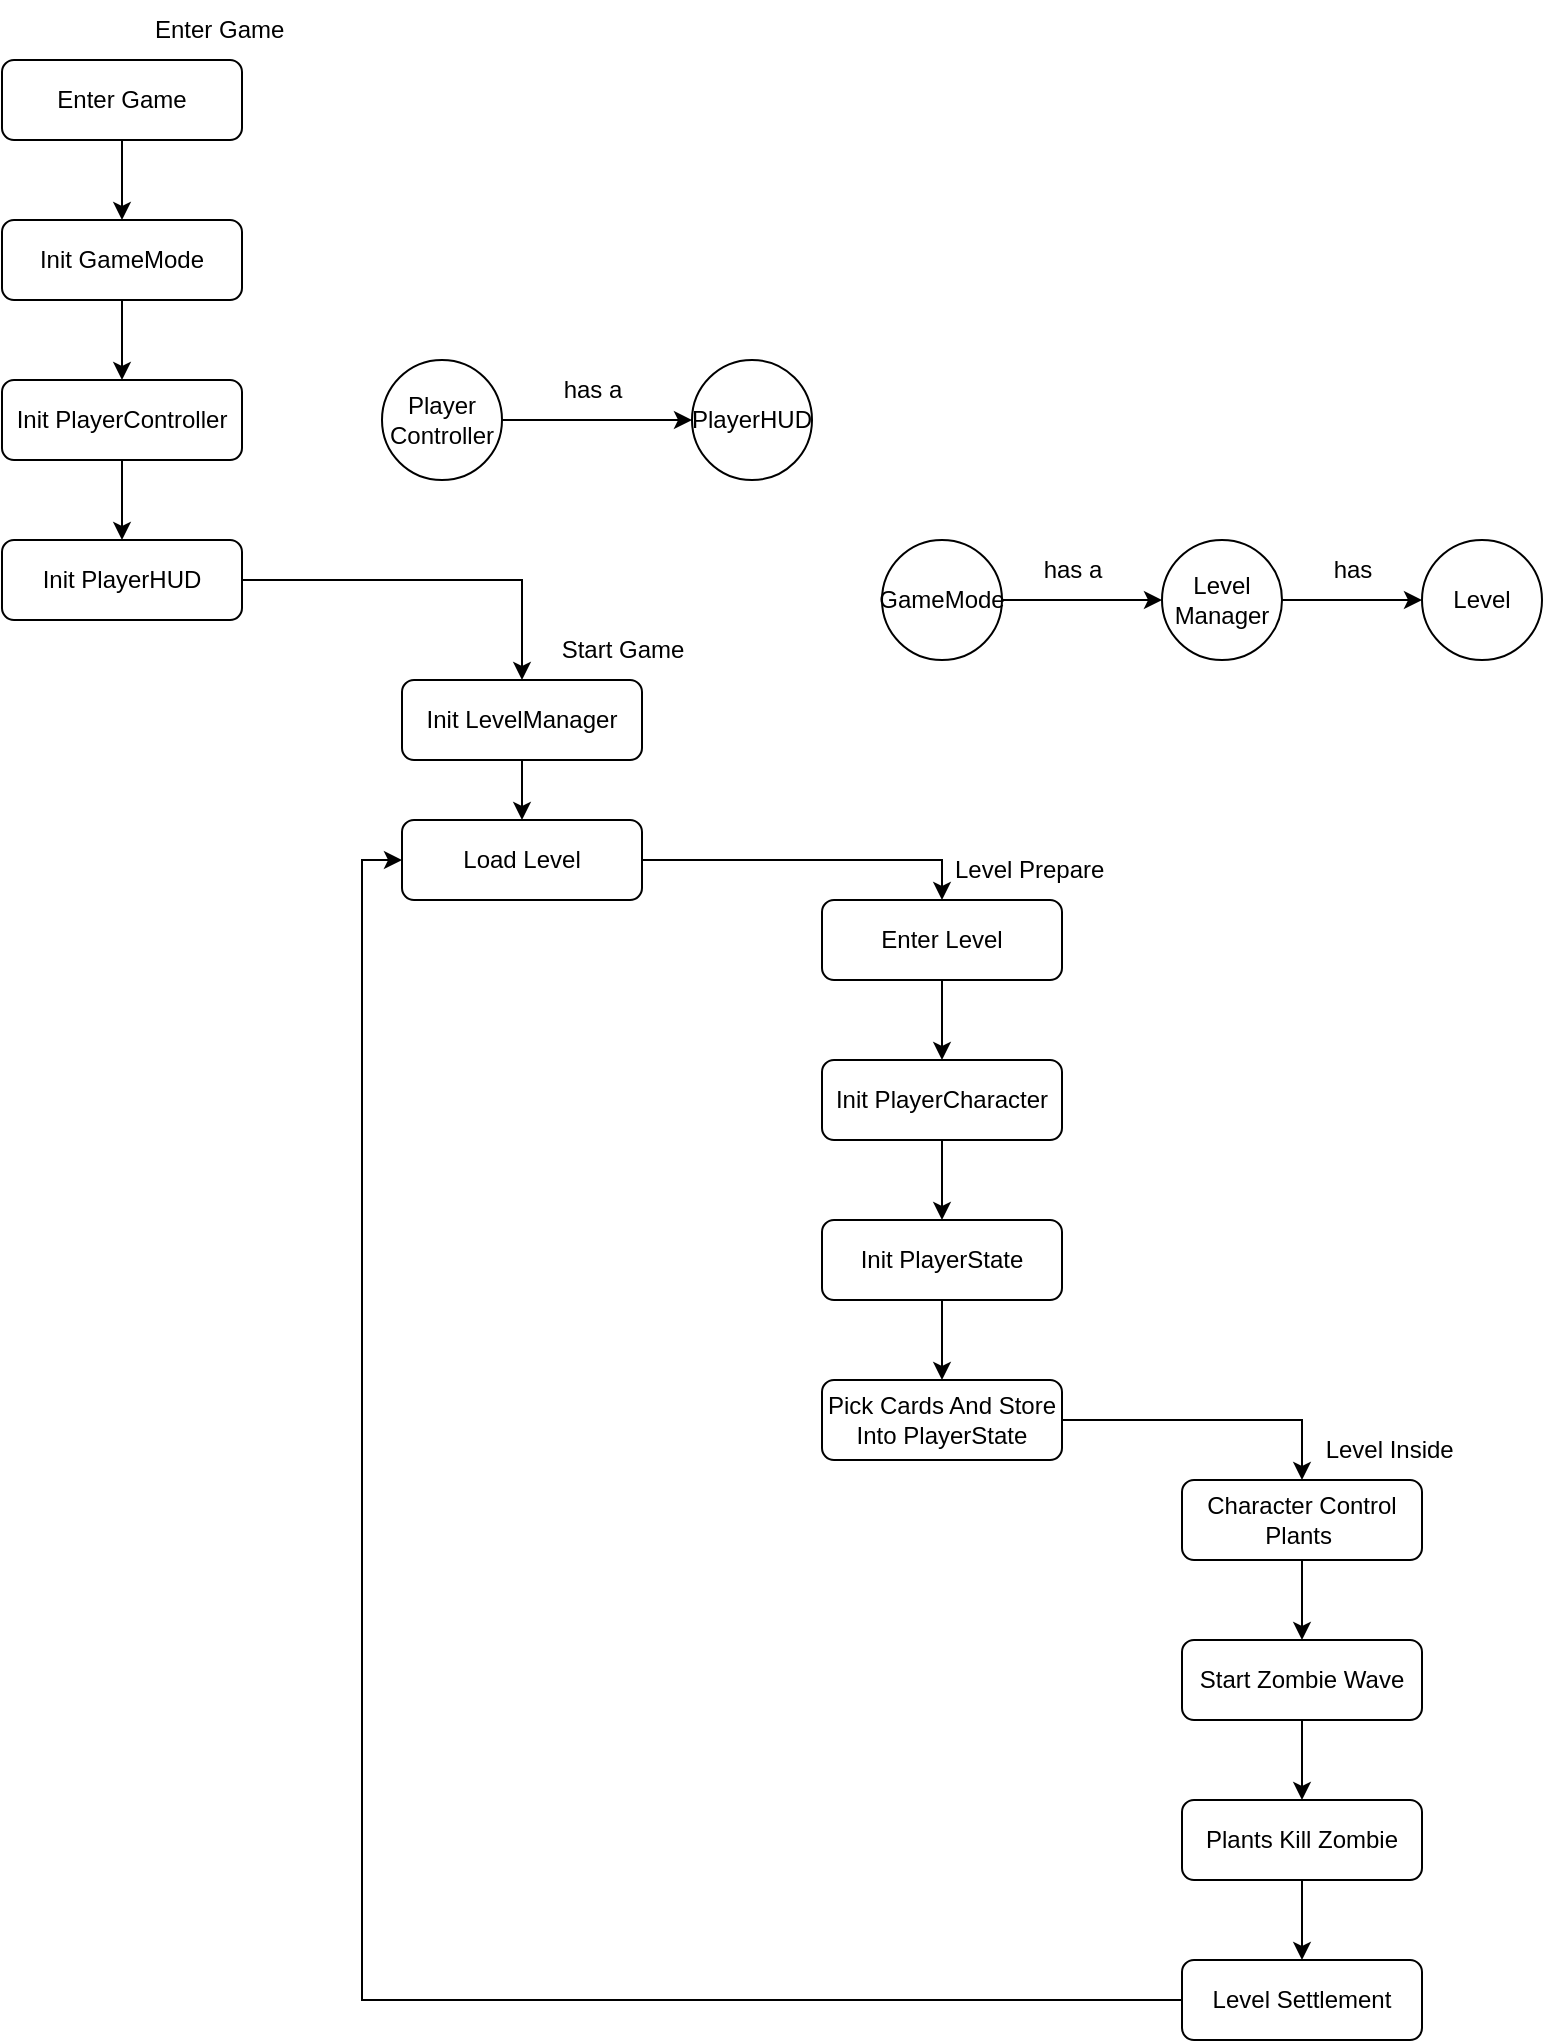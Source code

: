 <mxfile version="26.0.6">
  <diagram id="C5RBs43oDa-KdzZeNtuy" name="Page-1">
    <mxGraphModel dx="1302" dy="711" grid="1" gridSize="10" guides="1" tooltips="1" connect="1" arrows="1" fold="1" page="1" pageScale="1" pageWidth="827" pageHeight="1169" math="0" shadow="0">
      <root>
        <mxCell id="WIyWlLk6GJQsqaUBKTNV-0" />
        <mxCell id="WIyWlLk6GJQsqaUBKTNV-1" parent="WIyWlLk6GJQsqaUBKTNV-0" />
        <mxCell id="VaKeFJSu2Lxb5giRbWRH-19" style="edgeStyle=orthogonalEdgeStyle;rounded=0;orthogonalLoop=1;jettySize=auto;html=1;entryX=0.5;entryY=0;entryDx=0;entryDy=0;" edge="1" parent="WIyWlLk6GJQsqaUBKTNV-1" source="WIyWlLk6GJQsqaUBKTNV-3" target="VaKeFJSu2Lxb5giRbWRH-6">
          <mxGeometry relative="1" as="geometry" />
        </mxCell>
        <mxCell id="WIyWlLk6GJQsqaUBKTNV-3" value="Init PlayerController" style="rounded=1;whiteSpace=wrap;html=1;fontSize=12;glass=0;strokeWidth=1;shadow=0;" parent="WIyWlLk6GJQsqaUBKTNV-1" vertex="1">
          <mxGeometry x="40" y="200" width="120" height="40" as="geometry" />
        </mxCell>
        <mxCell id="VaKeFJSu2Lxb5giRbWRH-33" style="edgeStyle=orthogonalEdgeStyle;rounded=0;orthogonalLoop=1;jettySize=auto;html=1;entryX=0.5;entryY=0;entryDx=0;entryDy=0;" edge="1" parent="WIyWlLk6GJQsqaUBKTNV-1" source="VaKeFJSu2Lxb5giRbWRH-0" target="VaKeFJSu2Lxb5giRbWRH-32">
          <mxGeometry relative="1" as="geometry" />
        </mxCell>
        <mxCell id="VaKeFJSu2Lxb5giRbWRH-0" value="Init PlayerState" style="rounded=1;whiteSpace=wrap;html=1;fontSize=12;glass=0;strokeWidth=1;shadow=0;" vertex="1" parent="WIyWlLk6GJQsqaUBKTNV-1">
          <mxGeometry x="450" y="620" width="120" height="40" as="geometry" />
        </mxCell>
        <mxCell id="VaKeFJSu2Lxb5giRbWRH-26" style="edgeStyle=orthogonalEdgeStyle;rounded=0;orthogonalLoop=1;jettySize=auto;html=1;entryX=0;entryY=0.5;entryDx=0;entryDy=0;" edge="1" parent="WIyWlLk6GJQsqaUBKTNV-1" source="VaKeFJSu2Lxb5giRbWRH-1" target="VaKeFJSu2Lxb5giRbWRH-9">
          <mxGeometry relative="1" as="geometry" />
        </mxCell>
        <mxCell id="VaKeFJSu2Lxb5giRbWRH-1" value="Player&lt;div&gt;Controller&lt;/div&gt;" style="ellipse;whiteSpace=wrap;html=1;aspect=fixed;" vertex="1" parent="WIyWlLk6GJQsqaUBKTNV-1">
          <mxGeometry x="230" y="190" width="60" height="60" as="geometry" />
        </mxCell>
        <mxCell id="VaKeFJSu2Lxb5giRbWRH-64" style="edgeStyle=orthogonalEdgeStyle;rounded=0;orthogonalLoop=1;jettySize=auto;html=1;entryX=0.5;entryY=0;entryDx=0;entryDy=0;" edge="1" parent="WIyWlLk6GJQsqaUBKTNV-1" source="VaKeFJSu2Lxb5giRbWRH-6" target="VaKeFJSu2Lxb5giRbWRH-62">
          <mxGeometry relative="1" as="geometry" />
        </mxCell>
        <mxCell id="VaKeFJSu2Lxb5giRbWRH-6" value="Init PlayerHUD" style="rounded=1;whiteSpace=wrap;html=1;fontSize=12;glass=0;strokeWidth=1;shadow=0;" vertex="1" parent="WIyWlLk6GJQsqaUBKTNV-1">
          <mxGeometry x="40" y="280" width="120" height="40" as="geometry" />
        </mxCell>
        <mxCell id="VaKeFJSu2Lxb5giRbWRH-9" value="Player&lt;span style=&quot;background-color: transparent; color: light-dark(rgb(0, 0, 0), rgb(255, 255, 255));&quot;&gt;HUD&lt;/span&gt;" style="ellipse;whiteSpace=wrap;html=1;aspect=fixed;" vertex="1" parent="WIyWlLk6GJQsqaUBKTNV-1">
          <mxGeometry x="385" y="190" width="60" height="60" as="geometry" />
        </mxCell>
        <mxCell id="VaKeFJSu2Lxb5giRbWRH-11" value="has a" style="text;html=1;align=center;verticalAlign=middle;resizable=0;points=[];autosize=1;strokeColor=none;fillColor=none;" vertex="1" parent="WIyWlLk6GJQsqaUBKTNV-1">
          <mxGeometry x="310" y="190" width="50" height="30" as="geometry" />
        </mxCell>
        <mxCell id="VaKeFJSu2Lxb5giRbWRH-13" style="edgeStyle=orthogonalEdgeStyle;rounded=0;orthogonalLoop=1;jettySize=auto;html=1;entryX=0.5;entryY=0;entryDx=0;entryDy=0;" edge="1" parent="WIyWlLk6GJQsqaUBKTNV-1" source="VaKeFJSu2Lxb5giRbWRH-12" target="WIyWlLk6GJQsqaUBKTNV-3">
          <mxGeometry relative="1" as="geometry" />
        </mxCell>
        <mxCell id="VaKeFJSu2Lxb5giRbWRH-12" value="Init GameMode" style="rounded=1;whiteSpace=wrap;html=1;fontSize=12;glass=0;strokeWidth=1;shadow=0;" vertex="1" parent="WIyWlLk6GJQsqaUBKTNV-1">
          <mxGeometry x="40" y="120" width="120" height="40" as="geometry" />
        </mxCell>
        <mxCell id="VaKeFJSu2Lxb5giRbWRH-17" style="edgeStyle=orthogonalEdgeStyle;rounded=0;orthogonalLoop=1;jettySize=auto;html=1;entryX=0;entryY=0.5;entryDx=0;entryDy=0;" edge="1" parent="WIyWlLk6GJQsqaUBKTNV-1" source="VaKeFJSu2Lxb5giRbWRH-14" target="VaKeFJSu2Lxb5giRbWRH-15">
          <mxGeometry relative="1" as="geometry" />
        </mxCell>
        <mxCell id="VaKeFJSu2Lxb5giRbWRH-14" value="GameMode" style="ellipse;whiteSpace=wrap;html=1;aspect=fixed;" vertex="1" parent="WIyWlLk6GJQsqaUBKTNV-1">
          <mxGeometry x="480" y="280" width="60" height="60" as="geometry" />
        </mxCell>
        <mxCell id="VaKeFJSu2Lxb5giRbWRH-18" style="edgeStyle=orthogonalEdgeStyle;rounded=0;orthogonalLoop=1;jettySize=auto;html=1;entryX=0;entryY=0.5;entryDx=0;entryDy=0;" edge="1" parent="WIyWlLk6GJQsqaUBKTNV-1" source="VaKeFJSu2Lxb5giRbWRH-15" target="VaKeFJSu2Lxb5giRbWRH-16">
          <mxGeometry relative="1" as="geometry" />
        </mxCell>
        <mxCell id="VaKeFJSu2Lxb5giRbWRH-15" value="Level&lt;div&gt;Manager&lt;/div&gt;" style="ellipse;whiteSpace=wrap;html=1;aspect=fixed;" vertex="1" parent="WIyWlLk6GJQsqaUBKTNV-1">
          <mxGeometry x="620" y="280" width="60" height="60" as="geometry" />
        </mxCell>
        <mxCell id="VaKeFJSu2Lxb5giRbWRH-16" value="Level" style="ellipse;whiteSpace=wrap;html=1;aspect=fixed;" vertex="1" parent="WIyWlLk6GJQsqaUBKTNV-1">
          <mxGeometry x="750" y="280" width="60" height="60" as="geometry" />
        </mxCell>
        <mxCell id="VaKeFJSu2Lxb5giRbWRH-25" style="edgeStyle=orthogonalEdgeStyle;rounded=0;orthogonalLoop=1;jettySize=auto;html=1;entryX=0.5;entryY=0;entryDx=0;entryDy=0;" edge="1" parent="WIyWlLk6GJQsqaUBKTNV-1" source="VaKeFJSu2Lxb5giRbWRH-20" target="VaKeFJSu2Lxb5giRbWRH-0">
          <mxGeometry relative="1" as="geometry" />
        </mxCell>
        <mxCell id="VaKeFJSu2Lxb5giRbWRH-20" value="Init PlayerCharacter" style="rounded=1;whiteSpace=wrap;html=1;fontSize=12;glass=0;strokeWidth=1;shadow=0;" vertex="1" parent="WIyWlLk6GJQsqaUBKTNV-1">
          <mxGeometry x="450" y="540" width="120" height="40" as="geometry" />
        </mxCell>
        <mxCell id="VaKeFJSu2Lxb5giRbWRH-22" style="edgeStyle=orthogonalEdgeStyle;rounded=0;orthogonalLoop=1;jettySize=auto;html=1;entryX=0.5;entryY=0;entryDx=0;entryDy=0;" edge="1" parent="WIyWlLk6GJQsqaUBKTNV-1" source="VaKeFJSu2Lxb5giRbWRH-21" target="VaKeFJSu2Lxb5giRbWRH-12">
          <mxGeometry relative="1" as="geometry" />
        </mxCell>
        <mxCell id="VaKeFJSu2Lxb5giRbWRH-21" value="Enter Game" style="rounded=1;whiteSpace=wrap;html=1;fontSize=12;glass=0;strokeWidth=1;shadow=0;" vertex="1" parent="WIyWlLk6GJQsqaUBKTNV-1">
          <mxGeometry x="40" y="40" width="120" height="40" as="geometry" />
        </mxCell>
        <mxCell id="VaKeFJSu2Lxb5giRbWRH-24" style="edgeStyle=orthogonalEdgeStyle;rounded=0;orthogonalLoop=1;jettySize=auto;html=1;entryX=0.5;entryY=0;entryDx=0;entryDy=0;" edge="1" parent="WIyWlLk6GJQsqaUBKTNV-1" source="VaKeFJSu2Lxb5giRbWRH-23" target="VaKeFJSu2Lxb5giRbWRH-20">
          <mxGeometry relative="1" as="geometry" />
        </mxCell>
        <mxCell id="VaKeFJSu2Lxb5giRbWRH-23" value="Enter Level" style="rounded=1;whiteSpace=wrap;html=1;fontSize=12;glass=0;strokeWidth=1;shadow=0;" vertex="1" parent="WIyWlLk6GJQsqaUBKTNV-1">
          <mxGeometry x="450" y="460" width="120" height="40" as="geometry" />
        </mxCell>
        <mxCell id="VaKeFJSu2Lxb5giRbWRH-29" value="has a" style="text;html=1;align=center;verticalAlign=middle;resizable=0;points=[];autosize=1;strokeColor=none;fillColor=none;" vertex="1" parent="WIyWlLk6GJQsqaUBKTNV-1">
          <mxGeometry x="550" y="280" width="50" height="30" as="geometry" />
        </mxCell>
        <mxCell id="VaKeFJSu2Lxb5giRbWRH-30" value="has" style="text;html=1;align=center;verticalAlign=middle;resizable=0;points=[];autosize=1;strokeColor=none;fillColor=none;" vertex="1" parent="WIyWlLk6GJQsqaUBKTNV-1">
          <mxGeometry x="695" y="280" width="40" height="30" as="geometry" />
        </mxCell>
        <mxCell id="VaKeFJSu2Lxb5giRbWRH-51" style="edgeStyle=orthogonalEdgeStyle;rounded=0;orthogonalLoop=1;jettySize=auto;html=1;entryX=0.5;entryY=0;entryDx=0;entryDy=0;" edge="1" parent="WIyWlLk6GJQsqaUBKTNV-1" source="VaKeFJSu2Lxb5giRbWRH-32" target="VaKeFJSu2Lxb5giRbWRH-49">
          <mxGeometry relative="1" as="geometry" />
        </mxCell>
        <mxCell id="VaKeFJSu2Lxb5giRbWRH-32" value="Pick Cards And Store Into PlayerState" style="rounded=1;whiteSpace=wrap;html=1;fontSize=12;glass=0;strokeWidth=1;shadow=0;" vertex="1" parent="WIyWlLk6GJQsqaUBKTNV-1">
          <mxGeometry x="450" y="700" width="120" height="40" as="geometry" />
        </mxCell>
        <mxCell id="VaKeFJSu2Lxb5giRbWRH-44" value="Enter Game&amp;nbsp;" style="text;html=1;align=center;verticalAlign=middle;resizable=0;points=[];autosize=1;strokeColor=none;fillColor=none;" vertex="1" parent="WIyWlLk6GJQsqaUBKTNV-1">
          <mxGeometry x="105" y="10" width="90" height="30" as="geometry" />
        </mxCell>
        <mxCell id="VaKeFJSu2Lxb5giRbWRH-45" value="Level Prepare&amp;nbsp;" style="text;html=1;align=center;verticalAlign=middle;resizable=0;points=[];autosize=1;strokeColor=none;fillColor=none;" vertex="1" parent="WIyWlLk6GJQsqaUBKTNV-1">
          <mxGeometry x="505" y="430" width="100" height="30" as="geometry" />
        </mxCell>
        <mxCell id="VaKeFJSu2Lxb5giRbWRH-46" style="edgeStyle=orthogonalEdgeStyle;rounded=0;orthogonalLoop=1;jettySize=auto;html=1;entryX=0.5;entryY=0;entryDx=0;entryDy=0;" edge="1" parent="WIyWlLk6GJQsqaUBKTNV-1" source="VaKeFJSu2Lxb5giRbWRH-47" target="VaKeFJSu2Lxb5giRbWRH-50">
          <mxGeometry relative="1" as="geometry" />
        </mxCell>
        <mxCell id="VaKeFJSu2Lxb5giRbWRH-47" value="Start Zombie Wave" style="rounded=1;whiteSpace=wrap;html=1;fontSize=12;glass=0;strokeWidth=1;shadow=0;" vertex="1" parent="WIyWlLk6GJQsqaUBKTNV-1">
          <mxGeometry x="630" y="830" width="120" height="40" as="geometry" />
        </mxCell>
        <mxCell id="VaKeFJSu2Lxb5giRbWRH-48" style="edgeStyle=orthogonalEdgeStyle;rounded=0;orthogonalLoop=1;jettySize=auto;html=1;entryX=0.5;entryY=0;entryDx=0;entryDy=0;" edge="1" parent="WIyWlLk6GJQsqaUBKTNV-1" source="VaKeFJSu2Lxb5giRbWRH-49" target="VaKeFJSu2Lxb5giRbWRH-47">
          <mxGeometry relative="1" as="geometry" />
        </mxCell>
        <mxCell id="VaKeFJSu2Lxb5giRbWRH-49" value="Character Control Plants&amp;nbsp;" style="rounded=1;whiteSpace=wrap;html=1;fontSize=12;glass=0;strokeWidth=1;shadow=0;" vertex="1" parent="WIyWlLk6GJQsqaUBKTNV-1">
          <mxGeometry x="630" y="750" width="120" height="40" as="geometry" />
        </mxCell>
        <mxCell id="VaKeFJSu2Lxb5giRbWRH-55" style="edgeStyle=orthogonalEdgeStyle;rounded=0;orthogonalLoop=1;jettySize=auto;html=1;entryX=0.5;entryY=0;entryDx=0;entryDy=0;" edge="1" parent="WIyWlLk6GJQsqaUBKTNV-1" source="VaKeFJSu2Lxb5giRbWRH-50" target="VaKeFJSu2Lxb5giRbWRH-54">
          <mxGeometry relative="1" as="geometry" />
        </mxCell>
        <mxCell id="VaKeFJSu2Lxb5giRbWRH-50" value="Plants Kill Zombie" style="rounded=1;whiteSpace=wrap;html=1;fontSize=12;glass=0;strokeWidth=1;shadow=0;" vertex="1" parent="WIyWlLk6GJQsqaUBKTNV-1">
          <mxGeometry x="630" y="910" width="120" height="40" as="geometry" />
        </mxCell>
        <mxCell id="VaKeFJSu2Lxb5giRbWRH-52" value="Level Inside&amp;nbsp;" style="text;html=1;align=center;verticalAlign=middle;resizable=0;points=[];autosize=1;strokeColor=none;fillColor=none;" vertex="1" parent="WIyWlLk6GJQsqaUBKTNV-1">
          <mxGeometry x="690" y="720" width="90" height="30" as="geometry" />
        </mxCell>
        <mxCell id="VaKeFJSu2Lxb5giRbWRH-69" style="edgeStyle=orthogonalEdgeStyle;rounded=0;orthogonalLoop=1;jettySize=auto;html=1;entryX=0;entryY=0.5;entryDx=0;entryDy=0;" edge="1" parent="WIyWlLk6GJQsqaUBKTNV-1" source="VaKeFJSu2Lxb5giRbWRH-54" target="VaKeFJSu2Lxb5giRbWRH-66">
          <mxGeometry relative="1" as="geometry" />
        </mxCell>
        <mxCell id="VaKeFJSu2Lxb5giRbWRH-54" value="Level Settlement" style="rounded=1;whiteSpace=wrap;html=1;fontSize=12;glass=0;strokeWidth=1;shadow=0;" vertex="1" parent="WIyWlLk6GJQsqaUBKTNV-1">
          <mxGeometry x="630" y="990" width="120" height="40" as="geometry" />
        </mxCell>
        <mxCell id="VaKeFJSu2Lxb5giRbWRH-67" style="edgeStyle=orthogonalEdgeStyle;rounded=0;orthogonalLoop=1;jettySize=auto;html=1;entryX=0.5;entryY=0;entryDx=0;entryDy=0;" edge="1" parent="WIyWlLk6GJQsqaUBKTNV-1" source="VaKeFJSu2Lxb5giRbWRH-62" target="VaKeFJSu2Lxb5giRbWRH-66">
          <mxGeometry relative="1" as="geometry" />
        </mxCell>
        <mxCell id="VaKeFJSu2Lxb5giRbWRH-62" value="Init LevelManager" style="rounded=1;whiteSpace=wrap;html=1;fontSize=12;glass=0;strokeWidth=1;shadow=0;" vertex="1" parent="WIyWlLk6GJQsqaUBKTNV-1">
          <mxGeometry x="240" y="350" width="120" height="40" as="geometry" />
        </mxCell>
        <mxCell id="VaKeFJSu2Lxb5giRbWRH-63" value="Start Game" style="text;html=1;align=center;verticalAlign=middle;resizable=0;points=[];autosize=1;strokeColor=none;fillColor=none;" vertex="1" parent="WIyWlLk6GJQsqaUBKTNV-1">
          <mxGeometry x="310" y="320" width="80" height="30" as="geometry" />
        </mxCell>
        <mxCell id="VaKeFJSu2Lxb5giRbWRH-68" style="edgeStyle=orthogonalEdgeStyle;rounded=0;orthogonalLoop=1;jettySize=auto;html=1;entryX=0.5;entryY=0;entryDx=0;entryDy=0;" edge="1" parent="WIyWlLk6GJQsqaUBKTNV-1" source="VaKeFJSu2Lxb5giRbWRH-66" target="VaKeFJSu2Lxb5giRbWRH-23">
          <mxGeometry relative="1" as="geometry" />
        </mxCell>
        <mxCell id="VaKeFJSu2Lxb5giRbWRH-66" value="Load Level" style="rounded=1;whiteSpace=wrap;html=1;fontSize=12;glass=0;strokeWidth=1;shadow=0;" vertex="1" parent="WIyWlLk6GJQsqaUBKTNV-1">
          <mxGeometry x="240" y="420" width="120" height="40" as="geometry" />
        </mxCell>
      </root>
    </mxGraphModel>
  </diagram>
</mxfile>
